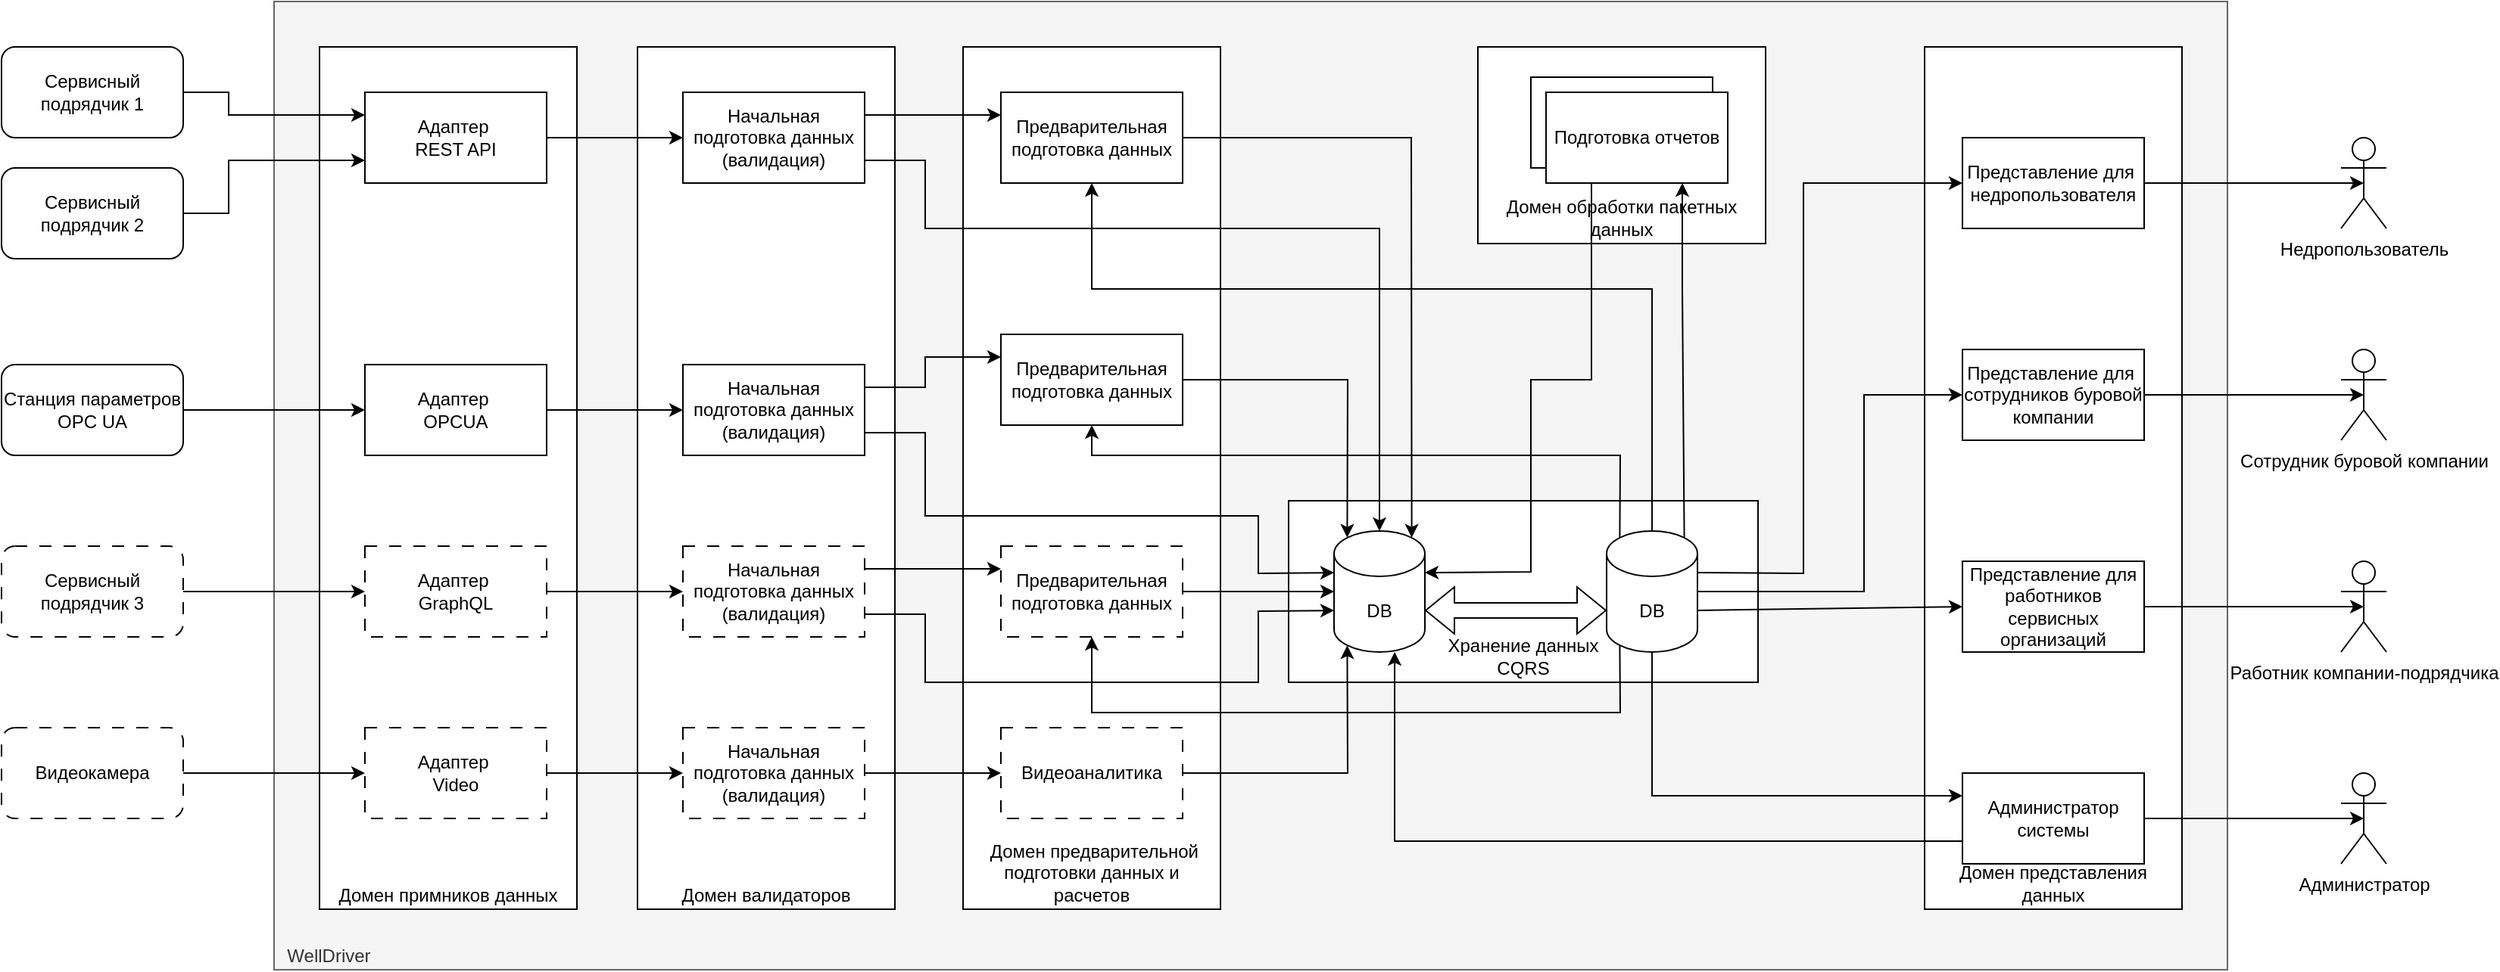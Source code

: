 <mxfile version="22.1.2" type="device">
  <diagram name="Страница — 1" id="gA9wOz-FBpwjpSg4Mojm">
    <mxGraphModel dx="947" dy="553" grid="1" gridSize="10" guides="1" tooltips="1" connect="1" arrows="1" fold="1" page="1" pageScale="1" pageWidth="1100" pageHeight="850" math="0" shadow="0">
      <root>
        <mxCell id="0" />
        <mxCell id="1" parent="0" />
        <mxCell id="Vao4SwS5mdCdmDegx7Hp-79" value="&amp;nbsp; WellDriver" style="rounded=0;whiteSpace=wrap;html=1;verticalAlign=bottom;align=left;fillColor=#f5f5f5;fontColor=#333333;strokeColor=#666666;" vertex="1" parent="1">
          <mxGeometry x="180" width="1290" height="640" as="geometry" />
        </mxCell>
        <mxCell id="Vao4SwS5mdCdmDegx7Hp-73" value="Домен обработки пакетных данных" style="rounded=0;whiteSpace=wrap;html=1;verticalAlign=bottom;" vertex="1" parent="1">
          <mxGeometry x="975" y="30" width="190" height="130" as="geometry" />
        </mxCell>
        <mxCell id="Vao4SwS5mdCdmDegx7Hp-72" value="Домен представления данных" style="rounded=0;whiteSpace=wrap;html=1;verticalAlign=bottom;" vertex="1" parent="1">
          <mxGeometry x="1270" y="30" width="170" height="570" as="geometry" />
        </mxCell>
        <mxCell id="Vao4SwS5mdCdmDegx7Hp-71" value="&amp;nbsp;Домен предварительной подготовки данных и расчетов" style="rounded=0;whiteSpace=wrap;html=1;verticalAlign=bottom;" vertex="1" parent="1">
          <mxGeometry x="635" y="30" width="170" height="570" as="geometry" />
        </mxCell>
        <mxCell id="Vao4SwS5mdCdmDegx7Hp-70" value="Домен валидаторов" style="rounded=0;whiteSpace=wrap;html=1;verticalAlign=bottom;" vertex="1" parent="1">
          <mxGeometry x="420" y="30" width="170" height="570" as="geometry" />
        </mxCell>
        <mxCell id="Vao4SwS5mdCdmDegx7Hp-69" value="Домен примников данных" style="rounded=0;whiteSpace=wrap;html=1;verticalAlign=bottom;" vertex="1" parent="1">
          <mxGeometry x="210" y="30" width="170" height="570" as="geometry" />
        </mxCell>
        <mxCell id="Vao4SwS5mdCdmDegx7Hp-22" value="Хранение данных &lt;br&gt;CQRS" style="rounded=0;whiteSpace=wrap;html=1;verticalAlign=bottom;" vertex="1" parent="1">
          <mxGeometry x="850" y="330" width="310" height="120" as="geometry" />
        </mxCell>
        <mxCell id="Vao4SwS5mdCdmDegx7Hp-1" value="Адаптер&amp;nbsp;&lt;br&gt;REST API" style="rounded=0;whiteSpace=wrap;html=1;" vertex="1" parent="1">
          <mxGeometry x="240" y="60" width="120" height="60" as="geometry" />
        </mxCell>
        <mxCell id="Vao4SwS5mdCdmDegx7Hp-2" value="Сервисный подрядчик 1" style="rounded=1;whiteSpace=wrap;html=1;" vertex="1" parent="1">
          <mxGeometry y="30" width="120" height="60" as="geometry" />
        </mxCell>
        <mxCell id="Vao4SwS5mdCdmDegx7Hp-3" value="Сервисный подрядчик 2" style="rounded=1;whiteSpace=wrap;html=1;" vertex="1" parent="1">
          <mxGeometry y="110" width="120" height="60" as="geometry" />
        </mxCell>
        <mxCell id="Vao4SwS5mdCdmDegx7Hp-4" value="Станция параметров OPC UA" style="rounded=1;whiteSpace=wrap;html=1;" vertex="1" parent="1">
          <mxGeometry y="240" width="120" height="60" as="geometry" />
        </mxCell>
        <mxCell id="Vao4SwS5mdCdmDegx7Hp-5" value="Адаптер&amp;nbsp;&lt;br&gt;OPCUA" style="rounded=0;whiteSpace=wrap;html=1;" vertex="1" parent="1">
          <mxGeometry x="240" y="240" width="120" height="60" as="geometry" />
        </mxCell>
        <mxCell id="Vao4SwS5mdCdmDegx7Hp-6" value="Адаптер&amp;nbsp;&lt;br&gt;GraphQL" style="rounded=0;whiteSpace=wrap;html=1;dashed=1;dashPattern=8 8;" vertex="1" parent="1">
          <mxGeometry x="240" y="360" width="120" height="60" as="geometry" />
        </mxCell>
        <mxCell id="Vao4SwS5mdCdmDegx7Hp-7" value="Адаптер&amp;nbsp;&lt;br&gt;Video" style="rounded=0;whiteSpace=wrap;html=1;dashed=1;dashPattern=8 8;" vertex="1" parent="1">
          <mxGeometry x="240" y="480" width="120" height="60" as="geometry" />
        </mxCell>
        <mxCell id="Vao4SwS5mdCdmDegx7Hp-8" value="Сервисный подрядчик 3" style="rounded=1;whiteSpace=wrap;html=1;dashed=1;dashPattern=8 8;" vertex="1" parent="1">
          <mxGeometry y="360" width="120" height="60" as="geometry" />
        </mxCell>
        <mxCell id="Vao4SwS5mdCdmDegx7Hp-9" value="Видеокамера" style="rounded=1;whiteSpace=wrap;html=1;dashed=1;dashPattern=8 8;" vertex="1" parent="1">
          <mxGeometry y="480" width="120" height="60" as="geometry" />
        </mxCell>
        <mxCell id="Vao4SwS5mdCdmDegx7Hp-10" value="" style="endArrow=classic;html=1;rounded=0;exitX=1;exitY=0.5;exitDx=0;exitDy=0;entryX=0;entryY=0.25;entryDx=0;entryDy=0;" edge="1" parent="1" source="Vao4SwS5mdCdmDegx7Hp-2" target="Vao4SwS5mdCdmDegx7Hp-1">
          <mxGeometry width="50" height="50" relative="1" as="geometry">
            <mxPoint x="490" y="350" as="sourcePoint" />
            <mxPoint x="540" y="300" as="targetPoint" />
            <Array as="points">
              <mxPoint x="150" y="60" />
              <mxPoint x="150" y="75" />
            </Array>
          </mxGeometry>
        </mxCell>
        <mxCell id="Vao4SwS5mdCdmDegx7Hp-12" value="" style="endArrow=classic;html=1;rounded=0;exitX=1;exitY=0.5;exitDx=0;exitDy=0;entryX=0;entryY=0.75;entryDx=0;entryDy=0;" edge="1" parent="1" source="Vao4SwS5mdCdmDegx7Hp-3" target="Vao4SwS5mdCdmDegx7Hp-1">
          <mxGeometry width="50" height="50" relative="1" as="geometry">
            <mxPoint x="130" y="40" as="sourcePoint" />
            <mxPoint x="250" y="100" as="targetPoint" />
            <Array as="points">
              <mxPoint x="150" y="140" />
              <mxPoint x="150" y="105" />
            </Array>
          </mxGeometry>
        </mxCell>
        <mxCell id="Vao4SwS5mdCdmDegx7Hp-13" value="" style="endArrow=classic;html=1;rounded=0;exitX=1;exitY=0.5;exitDx=0;exitDy=0;entryX=0;entryY=0.5;entryDx=0;entryDy=0;" edge="1" parent="1" source="Vao4SwS5mdCdmDegx7Hp-4" target="Vao4SwS5mdCdmDegx7Hp-5">
          <mxGeometry width="50" height="50" relative="1" as="geometry">
            <mxPoint x="120" y="30" as="sourcePoint" />
            <mxPoint x="240" y="90" as="targetPoint" />
          </mxGeometry>
        </mxCell>
        <mxCell id="Vao4SwS5mdCdmDegx7Hp-14" value="" style="endArrow=classic;html=1;rounded=0;exitX=1;exitY=0.5;exitDx=0;exitDy=0;entryX=0;entryY=0.5;entryDx=0;entryDy=0;" edge="1" parent="1" source="Vao4SwS5mdCdmDegx7Hp-8" target="Vao4SwS5mdCdmDegx7Hp-6">
          <mxGeometry width="50" height="50" relative="1" as="geometry">
            <mxPoint x="130" y="280" as="sourcePoint" />
            <mxPoint x="250" y="280" as="targetPoint" />
          </mxGeometry>
        </mxCell>
        <mxCell id="Vao4SwS5mdCdmDegx7Hp-15" value="" style="endArrow=classic;html=1;rounded=0;exitX=1;exitY=0.5;exitDx=0;exitDy=0;entryX=0;entryY=0.5;entryDx=0;entryDy=0;" edge="1" parent="1" source="Vao4SwS5mdCdmDegx7Hp-9" target="Vao4SwS5mdCdmDegx7Hp-7">
          <mxGeometry width="50" height="50" relative="1" as="geometry">
            <mxPoint x="120" y="270" as="sourcePoint" />
            <mxPoint x="240" y="270" as="targetPoint" />
          </mxGeometry>
        </mxCell>
        <mxCell id="Vao4SwS5mdCdmDegx7Hp-16" value="Начальная подготовка данных (валидация)" style="rounded=0;whiteSpace=wrap;html=1;" vertex="1" parent="1">
          <mxGeometry x="450" y="60" width="120" height="60" as="geometry" />
        </mxCell>
        <mxCell id="Vao4SwS5mdCdmDegx7Hp-17" value="Начальная подготовка данных (валидация)" style="rounded=0;whiteSpace=wrap;html=1;" vertex="1" parent="1">
          <mxGeometry x="450" y="240" width="120" height="60" as="geometry" />
        </mxCell>
        <mxCell id="Vao4SwS5mdCdmDegx7Hp-18" value="Начальная подготовка данных (валидация)" style="rounded=0;whiteSpace=wrap;html=1;dashed=1;dashPattern=8 8;" vertex="1" parent="1">
          <mxGeometry x="450" y="360" width="120" height="60" as="geometry" />
        </mxCell>
        <mxCell id="Vao4SwS5mdCdmDegx7Hp-19" value="Видеоаналитика" style="rounded=0;whiteSpace=wrap;html=1;dashed=1;dashPattern=8 8;" vertex="1" parent="1">
          <mxGeometry x="660" y="480" width="120" height="60" as="geometry" />
        </mxCell>
        <mxCell id="Vao4SwS5mdCdmDegx7Hp-20" value="DB" style="shape=cylinder3;whiteSpace=wrap;html=1;boundedLbl=1;backgroundOutline=1;size=15;" vertex="1" parent="1">
          <mxGeometry x="880" y="350" width="60" height="80" as="geometry" />
        </mxCell>
        <mxCell id="Vao4SwS5mdCdmDegx7Hp-21" value="DB" style="shape=cylinder3;whiteSpace=wrap;html=1;boundedLbl=1;backgroundOutline=1;size=15;" vertex="1" parent="1">
          <mxGeometry x="1060" y="350" width="60" height="80" as="geometry" />
        </mxCell>
        <mxCell id="Vao4SwS5mdCdmDegx7Hp-23" value="" style="endArrow=classic;html=1;rounded=0;exitX=1;exitY=0.5;exitDx=0;exitDy=0;entryX=0;entryY=0.5;entryDx=0;entryDy=0;" edge="1" parent="1" source="Vao4SwS5mdCdmDegx7Hp-1" target="Vao4SwS5mdCdmDegx7Hp-16">
          <mxGeometry width="50" height="50" relative="1" as="geometry">
            <mxPoint x="490" y="350" as="sourcePoint" />
            <mxPoint x="540" y="300" as="targetPoint" />
          </mxGeometry>
        </mxCell>
        <mxCell id="Vao4SwS5mdCdmDegx7Hp-24" value="" style="endArrow=classic;html=1;rounded=0;exitX=1;exitY=0.5;exitDx=0;exitDy=0;entryX=0;entryY=0.5;entryDx=0;entryDy=0;" edge="1" parent="1" source="Vao4SwS5mdCdmDegx7Hp-5" target="Vao4SwS5mdCdmDegx7Hp-17">
          <mxGeometry width="50" height="50" relative="1" as="geometry">
            <mxPoint x="370" y="100" as="sourcePoint" />
            <mxPoint x="460" y="100" as="targetPoint" />
          </mxGeometry>
        </mxCell>
        <mxCell id="Vao4SwS5mdCdmDegx7Hp-25" value="" style="endArrow=classic;html=1;rounded=0;exitX=1;exitY=0.5;exitDx=0;exitDy=0;entryX=0;entryY=0.5;entryDx=0;entryDy=0;" edge="1" parent="1" source="Vao4SwS5mdCdmDegx7Hp-6" target="Vao4SwS5mdCdmDegx7Hp-18">
          <mxGeometry width="50" height="50" relative="1" as="geometry">
            <mxPoint x="360" y="90" as="sourcePoint" />
            <mxPoint x="450" y="90" as="targetPoint" />
          </mxGeometry>
        </mxCell>
        <mxCell id="Vao4SwS5mdCdmDegx7Hp-26" value="" style="endArrow=classic;html=1;rounded=0;exitX=1;exitY=0.5;exitDx=0;exitDy=0;entryX=0;entryY=0.5;entryDx=0;entryDy=0;" edge="1" parent="1" source="Vao4SwS5mdCdmDegx7Hp-7" target="Vao4SwS5mdCdmDegx7Hp-80">
          <mxGeometry width="50" height="50" relative="1" as="geometry">
            <mxPoint x="360" y="90" as="sourcePoint" />
            <mxPoint x="450" y="90" as="targetPoint" />
          </mxGeometry>
        </mxCell>
        <mxCell id="Vao4SwS5mdCdmDegx7Hp-31" value="Предварительная подготовка данных" style="rounded=0;whiteSpace=wrap;html=1;" vertex="1" parent="1">
          <mxGeometry x="660" y="60" width="120" height="60" as="geometry" />
        </mxCell>
        <mxCell id="Vao4SwS5mdCdmDegx7Hp-32" value="" style="endArrow=classic;html=1;rounded=0;entryX=0;entryY=0.25;entryDx=0;entryDy=0;exitX=1;exitY=0.25;exitDx=0;exitDy=0;" edge="1" parent="1" source="Vao4SwS5mdCdmDegx7Hp-16" target="Vao4SwS5mdCdmDegx7Hp-31">
          <mxGeometry width="50" height="50" relative="1" as="geometry">
            <mxPoint x="540" y="350" as="sourcePoint" />
            <mxPoint x="590" y="300" as="targetPoint" />
          </mxGeometry>
        </mxCell>
        <mxCell id="Vao4SwS5mdCdmDegx7Hp-34" value="Предварительная подготовка данных" style="rounded=0;whiteSpace=wrap;html=1;" vertex="1" parent="1">
          <mxGeometry x="660" y="220" width="120" height="60" as="geometry" />
        </mxCell>
        <mxCell id="Vao4SwS5mdCdmDegx7Hp-35" value="Предварительная подготовка данных" style="rounded=0;whiteSpace=wrap;html=1;dashed=1;dashPattern=8 8;" vertex="1" parent="1">
          <mxGeometry x="660" y="360" width="120" height="60" as="geometry" />
        </mxCell>
        <mxCell id="Vao4SwS5mdCdmDegx7Hp-36" value="" style="endArrow=classic;html=1;rounded=0;exitX=1;exitY=0.75;exitDx=0;exitDy=0;entryX=0.5;entryY=0;entryDx=0;entryDy=0;entryPerimeter=0;" edge="1" parent="1" source="Vao4SwS5mdCdmDegx7Hp-16" target="Vao4SwS5mdCdmDegx7Hp-20">
          <mxGeometry width="50" height="50" relative="1" as="geometry">
            <mxPoint x="540" y="450" as="sourcePoint" />
            <mxPoint x="590" y="400" as="targetPoint" />
            <Array as="points">
              <mxPoint x="610" y="105" />
              <mxPoint x="610" y="150" />
              <mxPoint x="910" y="150" />
            </Array>
          </mxGeometry>
        </mxCell>
        <mxCell id="Vao4SwS5mdCdmDegx7Hp-37" value="" style="endArrow=classic;html=1;rounded=0;exitX=1;exitY=0.5;exitDx=0;exitDy=0;entryX=0.855;entryY=0;entryDx=0;entryDy=4.35;entryPerimeter=0;" edge="1" parent="1" source="Vao4SwS5mdCdmDegx7Hp-31" target="Vao4SwS5mdCdmDegx7Hp-20">
          <mxGeometry width="50" height="50" relative="1" as="geometry">
            <mxPoint x="840" y="90" as="sourcePoint" />
            <mxPoint x="890" y="40" as="targetPoint" />
            <Array as="points">
              <mxPoint x="931" y="90" />
            </Array>
          </mxGeometry>
        </mxCell>
        <mxCell id="Vao4SwS5mdCdmDegx7Hp-38" value="" style="endArrow=classic;html=1;rounded=0;exitX=1;exitY=0.25;exitDx=0;exitDy=0;entryX=0;entryY=0.25;entryDx=0;entryDy=0;" edge="1" parent="1" source="Vao4SwS5mdCdmDegx7Hp-17" target="Vao4SwS5mdCdmDegx7Hp-34">
          <mxGeometry width="50" height="50" relative="1" as="geometry">
            <mxPoint x="540" y="450" as="sourcePoint" />
            <mxPoint x="590" y="400" as="targetPoint" />
            <Array as="points">
              <mxPoint x="610" y="255" />
              <mxPoint x="610" y="235" />
            </Array>
          </mxGeometry>
        </mxCell>
        <mxCell id="Vao4SwS5mdCdmDegx7Hp-39" value="" style="endArrow=classic;html=1;rounded=0;exitX=1;exitY=0.75;exitDx=0;exitDy=0;entryX=0;entryY=0;entryDx=0;entryDy=27.5;entryPerimeter=0;" edge="1" parent="1" source="Vao4SwS5mdCdmDegx7Hp-17" target="Vao4SwS5mdCdmDegx7Hp-20">
          <mxGeometry width="50" height="50" relative="1" as="geometry">
            <mxPoint x="540" y="450" as="sourcePoint" />
            <mxPoint x="590" y="400" as="targetPoint" />
            <Array as="points">
              <mxPoint x="610" y="285" />
              <mxPoint x="610" y="340" />
              <mxPoint x="830" y="340" />
              <mxPoint x="830" y="378" />
            </Array>
          </mxGeometry>
        </mxCell>
        <mxCell id="Vao4SwS5mdCdmDegx7Hp-40" value="" style="endArrow=classic;html=1;rounded=0;entryX=0;entryY=0.5;entryDx=0;entryDy=0;entryPerimeter=0;exitX=1;exitY=0.5;exitDx=0;exitDy=0;" edge="1" parent="1" source="Vao4SwS5mdCdmDegx7Hp-35" target="Vao4SwS5mdCdmDegx7Hp-20">
          <mxGeometry width="50" height="50" relative="1" as="geometry">
            <mxPoint x="540" y="450" as="sourcePoint" />
            <mxPoint x="590" y="400" as="targetPoint" />
          </mxGeometry>
        </mxCell>
        <mxCell id="Vao4SwS5mdCdmDegx7Hp-41" value="" style="endArrow=classic;html=1;rounded=0;exitX=1;exitY=0.75;exitDx=0;exitDy=0;entryX=0;entryY=0;entryDx=0;entryDy=52.5;entryPerimeter=0;" edge="1" parent="1" source="Vao4SwS5mdCdmDegx7Hp-18" target="Vao4SwS5mdCdmDegx7Hp-20">
          <mxGeometry width="50" height="50" relative="1" as="geometry">
            <mxPoint x="810" y="570" as="sourcePoint" />
            <mxPoint x="860" y="520" as="targetPoint" />
            <Array as="points">
              <mxPoint x="610" y="405" />
              <mxPoint x="610" y="450" />
              <mxPoint x="830" y="450" />
              <mxPoint x="830" y="403" />
            </Array>
          </mxGeometry>
        </mxCell>
        <mxCell id="Vao4SwS5mdCdmDegx7Hp-42" value="" style="endArrow=classic;html=1;rounded=0;exitX=1;exitY=0.5;exitDx=0;exitDy=0;entryX=0.145;entryY=1;entryDx=0;entryDy=-4.35;entryPerimeter=0;" edge="1" parent="1" source="Vao4SwS5mdCdmDegx7Hp-19" target="Vao4SwS5mdCdmDegx7Hp-20">
          <mxGeometry width="50" height="50" relative="1" as="geometry">
            <mxPoint x="540" y="450" as="sourcePoint" />
            <mxPoint x="910" y="510" as="targetPoint" />
            <Array as="points">
              <mxPoint x="889" y="510" />
            </Array>
          </mxGeometry>
        </mxCell>
        <mxCell id="Vao4SwS5mdCdmDegx7Hp-43" value="" style="endArrow=classic;html=1;rounded=0;entryX=0.145;entryY=0;entryDx=0;entryDy=4.35;entryPerimeter=0;exitX=1;exitY=0.5;exitDx=0;exitDy=0;" edge="1" parent="1" source="Vao4SwS5mdCdmDegx7Hp-34" target="Vao4SwS5mdCdmDegx7Hp-20">
          <mxGeometry width="50" height="50" relative="1" as="geometry">
            <mxPoint x="820" y="270" as="sourcePoint" />
            <mxPoint x="870" y="220" as="targetPoint" />
            <Array as="points">
              <mxPoint x="889" y="250" />
            </Array>
          </mxGeometry>
        </mxCell>
        <mxCell id="Vao4SwS5mdCdmDegx7Hp-44" value="" style="endArrow=classic;html=1;rounded=0;exitX=1;exitY=0.25;exitDx=0;exitDy=0;entryX=0;entryY=0.25;entryDx=0;entryDy=0;" edge="1" parent="1" source="Vao4SwS5mdCdmDegx7Hp-18" target="Vao4SwS5mdCdmDegx7Hp-35">
          <mxGeometry width="50" height="50" relative="1" as="geometry">
            <mxPoint x="620" y="380" as="sourcePoint" />
            <mxPoint x="670" y="330" as="targetPoint" />
          </mxGeometry>
        </mxCell>
        <mxCell id="Vao4SwS5mdCdmDegx7Hp-45" value="Представление для&amp;nbsp;&lt;br&gt;недропользователя" style="rounded=0;whiteSpace=wrap;html=1;" vertex="1" parent="1">
          <mxGeometry x="1295" y="90" width="120" height="60" as="geometry" />
        </mxCell>
        <mxCell id="Vao4SwS5mdCdmDegx7Hp-46" value="Недропользователь" style="shape=umlActor;verticalLabelPosition=bottom;verticalAlign=top;html=1;outlineConnect=0;" vertex="1" parent="1">
          <mxGeometry x="1545" y="90" width="30" height="60" as="geometry" />
        </mxCell>
        <mxCell id="Vao4SwS5mdCdmDegx7Hp-47" value="Представление для&amp;nbsp;&lt;br style=&quot;border-color: var(--border-color);&quot;&gt;сотрудников буровой компании" style="rounded=0;whiteSpace=wrap;html=1;" vertex="1" parent="1">
          <mxGeometry x="1295" y="230" width="120" height="60" as="geometry" />
        </mxCell>
        <mxCell id="Vao4SwS5mdCdmDegx7Hp-48" value="Сотрудник буровой компании" style="shape=umlActor;verticalLabelPosition=bottom;verticalAlign=top;html=1;outlineConnect=0;" vertex="1" parent="1">
          <mxGeometry x="1545" y="230" width="30" height="60" as="geometry" />
        </mxCell>
        <mxCell id="Vao4SwS5mdCdmDegx7Hp-49" value="Администратор системы" style="rounded=0;whiteSpace=wrap;html=1;" vertex="1" parent="1">
          <mxGeometry x="1295" y="510" width="120" height="60" as="geometry" />
        </mxCell>
        <mxCell id="Vao4SwS5mdCdmDegx7Hp-50" value="Администратор" style="shape=umlActor;verticalLabelPosition=bottom;verticalAlign=top;html=1;outlineConnect=0;" vertex="1" parent="1">
          <mxGeometry x="1545" y="510" width="30" height="60" as="geometry" />
        </mxCell>
        <mxCell id="Vao4SwS5mdCdmDegx7Hp-51" value="Представление для работников сервисных организаций" style="rounded=0;whiteSpace=wrap;html=1;" vertex="1" parent="1">
          <mxGeometry x="1295" y="370" width="120" height="60" as="geometry" />
        </mxCell>
        <mxCell id="Vao4SwS5mdCdmDegx7Hp-52" value="Работник компании-подрядчика" style="shape=umlActor;verticalLabelPosition=bottom;verticalAlign=top;html=1;outlineConnect=0;" vertex="1" parent="1">
          <mxGeometry x="1545" y="370" width="30" height="60" as="geometry" />
        </mxCell>
        <mxCell id="Vao4SwS5mdCdmDegx7Hp-53" value="" style="endArrow=classic;html=1;rounded=0;exitX=1;exitY=0.5;exitDx=0;exitDy=0;entryX=0.5;entryY=0.5;entryDx=0;entryDy=0;entryPerimeter=0;" edge="1" parent="1" source="Vao4SwS5mdCdmDegx7Hp-45" target="Vao4SwS5mdCdmDegx7Hp-46">
          <mxGeometry width="50" height="50" relative="1" as="geometry">
            <mxPoint x="1135" y="480" as="sourcePoint" />
            <mxPoint x="1185" y="430" as="targetPoint" />
          </mxGeometry>
        </mxCell>
        <mxCell id="Vao4SwS5mdCdmDegx7Hp-55" value="" style="endArrow=classic;html=1;rounded=0;exitX=1;exitY=0.5;exitDx=0;exitDy=0;entryX=0.5;entryY=0.5;entryDx=0;entryDy=0;entryPerimeter=0;" edge="1" parent="1" source="Vao4SwS5mdCdmDegx7Hp-47" target="Vao4SwS5mdCdmDegx7Hp-48">
          <mxGeometry width="50" height="50" relative="1" as="geometry">
            <mxPoint x="1425" y="150" as="sourcePoint" />
            <mxPoint x="1570" y="150" as="targetPoint" />
          </mxGeometry>
        </mxCell>
        <mxCell id="Vao4SwS5mdCdmDegx7Hp-56" value="" style="endArrow=classic;html=1;rounded=0;exitX=1;exitY=0.5;exitDx=0;exitDy=0;entryX=0.5;entryY=0.5;entryDx=0;entryDy=0;entryPerimeter=0;" edge="1" parent="1" source="Vao4SwS5mdCdmDegx7Hp-51" target="Vao4SwS5mdCdmDegx7Hp-52">
          <mxGeometry width="50" height="50" relative="1" as="geometry">
            <mxPoint x="1425" y="280" as="sourcePoint" />
            <mxPoint x="1570" y="280" as="targetPoint" />
          </mxGeometry>
        </mxCell>
        <mxCell id="Vao4SwS5mdCdmDegx7Hp-57" value="" style="endArrow=classic;html=1;rounded=0;exitX=1;exitY=0.5;exitDx=0;exitDy=0;entryX=0.5;entryY=0.5;entryDx=0;entryDy=0;entryPerimeter=0;" edge="1" parent="1" source="Vao4SwS5mdCdmDegx7Hp-49" target="Vao4SwS5mdCdmDegx7Hp-50">
          <mxGeometry width="50" height="50" relative="1" as="geometry">
            <mxPoint x="1415" y="300" as="sourcePoint" />
            <mxPoint x="1560" y="300" as="targetPoint" />
          </mxGeometry>
        </mxCell>
        <mxCell id="Vao4SwS5mdCdmDegx7Hp-58" value="" style="shape=flexArrow;endArrow=classic;startArrow=classic;html=1;rounded=0;entryX=0;entryY=0;entryDx=0;entryDy=52.5;entryPerimeter=0;exitX=1;exitY=0;exitDx=0;exitDy=52.5;exitPerimeter=0;" edge="1" parent="1" source="Vao4SwS5mdCdmDegx7Hp-20" target="Vao4SwS5mdCdmDegx7Hp-21">
          <mxGeometry width="100" height="100" relative="1" as="geometry">
            <mxPoint x="970" y="580" as="sourcePoint" />
            <mxPoint x="1070" y="480" as="targetPoint" />
            <Array as="points" />
          </mxGeometry>
        </mxCell>
        <mxCell id="Vao4SwS5mdCdmDegx7Hp-59" value="" style="endArrow=classic;html=1;rounded=0;entryX=0;entryY=0.5;entryDx=0;entryDy=0;exitX=1;exitY=0;exitDx=0;exitDy=27.5;exitPerimeter=0;" edge="1" parent="1" source="Vao4SwS5mdCdmDegx7Hp-21" target="Vao4SwS5mdCdmDegx7Hp-45">
          <mxGeometry width="50" height="50" relative="1" as="geometry">
            <mxPoint x="1070" y="450" as="sourcePoint" />
            <mxPoint x="1120" y="400" as="targetPoint" />
            <Array as="points">
              <mxPoint x="1190" y="378" />
              <mxPoint x="1190" y="120" />
            </Array>
          </mxGeometry>
        </mxCell>
        <mxCell id="Vao4SwS5mdCdmDegx7Hp-60" value="" style="endArrow=classic;html=1;rounded=0;entryX=0;entryY=0.25;entryDx=0;entryDy=0;exitX=0.5;exitY=1;exitDx=0;exitDy=0;exitPerimeter=0;" edge="1" parent="1" source="Vao4SwS5mdCdmDegx7Hp-21" target="Vao4SwS5mdCdmDegx7Hp-49">
          <mxGeometry width="50" height="50" relative="1" as="geometry">
            <mxPoint x="1140" y="670" as="sourcePoint" />
            <mxPoint x="1190" y="620" as="targetPoint" />
            <Array as="points">
              <mxPoint x="1090" y="525" />
            </Array>
          </mxGeometry>
        </mxCell>
        <mxCell id="Vao4SwS5mdCdmDegx7Hp-61" value="" style="endArrow=classic;html=1;rounded=0;entryX=0;entryY=0.5;entryDx=0;entryDy=0;exitX=1;exitY=0;exitDx=0;exitDy=52.5;exitPerimeter=0;" edge="1" parent="1" source="Vao4SwS5mdCdmDegx7Hp-21" target="Vao4SwS5mdCdmDegx7Hp-51">
          <mxGeometry width="50" height="50" relative="1" as="geometry">
            <mxPoint x="1160" y="500" as="sourcePoint" />
            <mxPoint x="1210" y="450" as="targetPoint" />
          </mxGeometry>
        </mxCell>
        <mxCell id="Vao4SwS5mdCdmDegx7Hp-62" value="" style="endArrow=classic;html=1;rounded=0;entryX=0;entryY=0.5;entryDx=0;entryDy=0;exitX=1;exitY=0.5;exitDx=0;exitDy=0;exitPerimeter=0;" edge="1" parent="1" source="Vao4SwS5mdCdmDegx7Hp-21" target="Vao4SwS5mdCdmDegx7Hp-47">
          <mxGeometry width="50" height="50" relative="1" as="geometry">
            <mxPoint x="1130" y="290" as="sourcePoint" />
            <mxPoint x="1180" y="240" as="targetPoint" />
            <Array as="points">
              <mxPoint x="1230" y="390" />
              <mxPoint x="1230" y="260" />
            </Array>
          </mxGeometry>
        </mxCell>
        <mxCell id="Vao4SwS5mdCdmDegx7Hp-63" value="" style="rounded=0;whiteSpace=wrap;html=1;" vertex="1" parent="1">
          <mxGeometry x="1010" y="50" width="120" height="60" as="geometry" />
        </mxCell>
        <mxCell id="Vao4SwS5mdCdmDegx7Hp-64" value="Подготовка отчетов" style="rounded=0;whiteSpace=wrap;html=1;" vertex="1" parent="1">
          <mxGeometry x="1020" y="60" width="120" height="60" as="geometry" />
        </mxCell>
        <mxCell id="Vao4SwS5mdCdmDegx7Hp-65" value="" style="endArrow=classic;html=1;rounded=0;exitX=0.855;exitY=0;exitDx=0;exitDy=4.35;exitPerimeter=0;entryX=0.75;entryY=1;entryDx=0;entryDy=0;" edge="1" parent="1" source="Vao4SwS5mdCdmDegx7Hp-21" target="Vao4SwS5mdCdmDegx7Hp-64">
          <mxGeometry width="50" height="50" relative="1" as="geometry">
            <mxPoint x="1110" y="290" as="sourcePoint" />
            <mxPoint x="1160" y="240" as="targetPoint" />
            <Array as="points">
              <mxPoint x="1110" y="190" />
            </Array>
          </mxGeometry>
        </mxCell>
        <mxCell id="Vao4SwS5mdCdmDegx7Hp-66" value="" style="endArrow=classic;html=1;rounded=0;exitX=0.25;exitY=1;exitDx=0;exitDy=0;entryX=1;entryY=0;entryDx=0;entryDy=27.5;entryPerimeter=0;" edge="1" parent="1" source="Vao4SwS5mdCdmDegx7Hp-64" target="Vao4SwS5mdCdmDegx7Hp-20">
          <mxGeometry width="50" height="50" relative="1" as="geometry">
            <mxPoint x="1070" y="450" as="sourcePoint" />
            <mxPoint x="1120" y="400" as="targetPoint" />
            <Array as="points">
              <mxPoint x="1050" y="250" />
              <mxPoint x="1010" y="250" />
              <mxPoint x="1010" y="377" />
            </Array>
          </mxGeometry>
        </mxCell>
        <mxCell id="Vao4SwS5mdCdmDegx7Hp-68" value="" style="endArrow=classic;html=1;rounded=0;exitX=0;exitY=0.75;exitDx=0;exitDy=0;entryX=0.667;entryY=1;entryDx=0;entryDy=0;entryPerimeter=0;" edge="1" parent="1" source="Vao4SwS5mdCdmDegx7Hp-49" target="Vao4SwS5mdCdmDegx7Hp-20">
          <mxGeometry width="50" height="50" relative="1" as="geometry">
            <mxPoint x="1140" y="450" as="sourcePoint" />
            <mxPoint x="1190" y="400" as="targetPoint" />
            <Array as="points">
              <mxPoint x="920" y="555" />
            </Array>
          </mxGeometry>
        </mxCell>
        <mxCell id="Vao4SwS5mdCdmDegx7Hp-76" value="" style="endArrow=classic;html=1;rounded=0;exitX=0.5;exitY=0;exitDx=0;exitDy=0;exitPerimeter=0;entryX=0.5;entryY=1;entryDx=0;entryDy=0;" edge="1" parent="1" source="Vao4SwS5mdCdmDegx7Hp-21" target="Vao4SwS5mdCdmDegx7Hp-31">
          <mxGeometry width="50" height="50" relative="1" as="geometry">
            <mxPoint x="1070" y="310" as="sourcePoint" />
            <mxPoint x="1120" y="260" as="targetPoint" />
            <Array as="points">
              <mxPoint x="1090" y="190" />
              <mxPoint x="720" y="190" />
            </Array>
          </mxGeometry>
        </mxCell>
        <mxCell id="Vao4SwS5mdCdmDegx7Hp-77" value="" style="endArrow=classic;html=1;rounded=0;entryX=0.5;entryY=1;entryDx=0;entryDy=0;exitX=0.145;exitY=0;exitDx=0;exitDy=4.35;exitPerimeter=0;" edge="1" parent="1" source="Vao4SwS5mdCdmDegx7Hp-21" target="Vao4SwS5mdCdmDegx7Hp-34">
          <mxGeometry width="50" height="50" relative="1" as="geometry">
            <mxPoint x="950" y="300" as="sourcePoint" />
            <mxPoint x="1000" y="250" as="targetPoint" />
            <Array as="points">
              <mxPoint x="1069" y="300" />
              <mxPoint x="720" y="300" />
            </Array>
          </mxGeometry>
        </mxCell>
        <mxCell id="Vao4SwS5mdCdmDegx7Hp-78" value="" style="endArrow=classic;html=1;rounded=0;exitX=0.145;exitY=1;exitDx=0;exitDy=-4.35;exitPerimeter=0;entryX=0.5;entryY=1;entryDx=0;entryDy=0;" edge="1" parent="1" source="Vao4SwS5mdCdmDegx7Hp-21" target="Vao4SwS5mdCdmDegx7Hp-35">
          <mxGeometry width="50" height="50" relative="1" as="geometry">
            <mxPoint x="1050" y="530" as="sourcePoint" />
            <mxPoint x="1100" y="480" as="targetPoint" />
            <Array as="points">
              <mxPoint x="1069" y="470" />
              <mxPoint x="720" y="470" />
            </Array>
          </mxGeometry>
        </mxCell>
        <mxCell id="Vao4SwS5mdCdmDegx7Hp-80" value="Начальная подготовка данных (валидация)" style="rounded=0;whiteSpace=wrap;html=1;dashed=1;dashPattern=8 8;" vertex="1" parent="1">
          <mxGeometry x="450" y="480" width="120" height="60" as="geometry" />
        </mxCell>
        <mxCell id="Vao4SwS5mdCdmDegx7Hp-81" value="" style="endArrow=classic;html=1;rounded=0;exitX=1;exitY=0.5;exitDx=0;exitDy=0;entryX=0;entryY=0.5;entryDx=0;entryDy=0;" edge="1" parent="1" source="Vao4SwS5mdCdmDegx7Hp-80" target="Vao4SwS5mdCdmDegx7Hp-19">
          <mxGeometry width="50" height="50" relative="1" as="geometry">
            <mxPoint x="370" y="520" as="sourcePoint" />
            <mxPoint x="460" y="520" as="targetPoint" />
          </mxGeometry>
        </mxCell>
      </root>
    </mxGraphModel>
  </diagram>
</mxfile>
